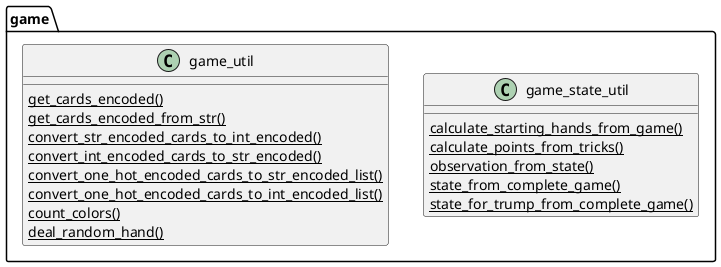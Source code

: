 @startuml
class game.game_state_util {
{static} calculate_starting_hands_from_game()
{static} calculate_points_from_tricks()
{static} observation_from_state()
{static} state_from_complete_game()
{static} state_for_trump_from_complete_game()
}

class game.game_util {
{static} get_cards_encoded()
{static} get_cards_encoded_from_str()
{static} convert_str_encoded_cards_to_int_encoded()
{static} convert_int_encoded_cards_to_str_encoded()
{static} convert_one_hot_encoded_cards_to_str_encoded_list()
{static} convert_one_hot_encoded_cards_to_int_encoded_list()
{static} count_colors()
{static} deal_random_hand()
}
@enduml